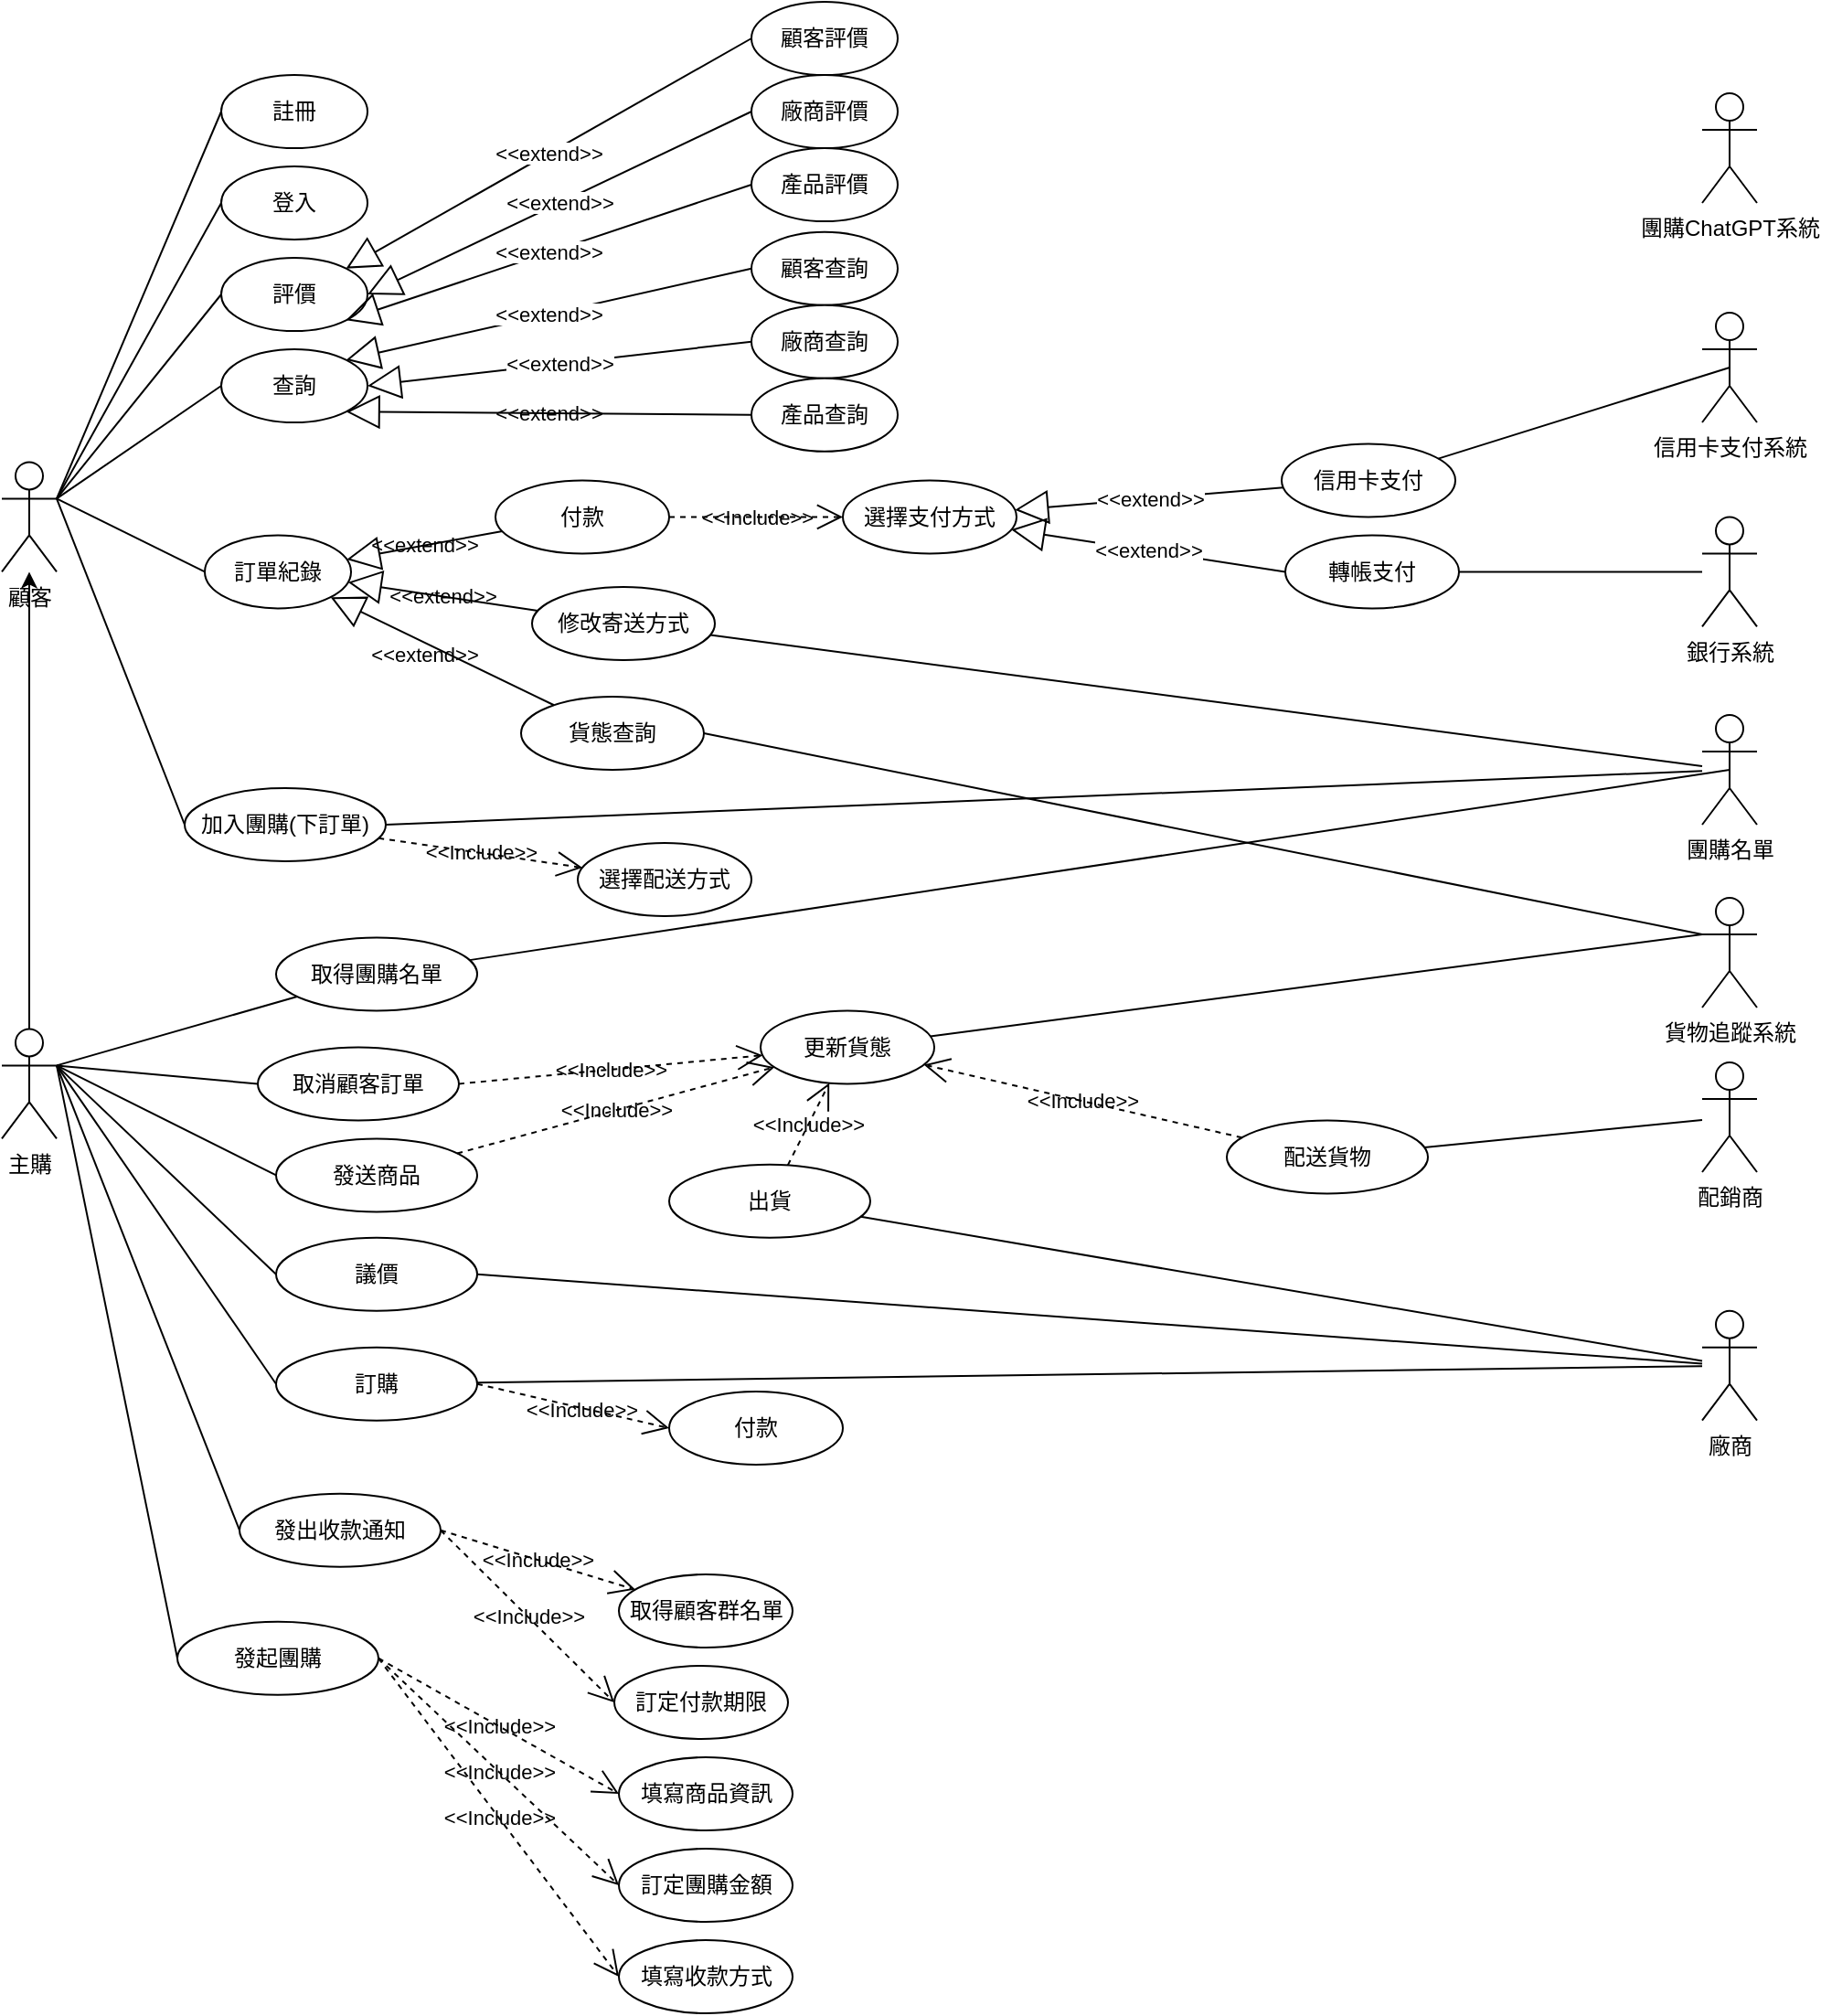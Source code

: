 <mxfile version="21.7.5" type="github">
  <diagram name="第 1 页" id="-ltAU7qZAbOefrUTDTnM">
    <mxGraphModel dx="1235" dy="628" grid="1" gridSize="10" guides="1" tooltips="1" connect="1" arrows="1" fold="1" page="1" pageScale="1" pageWidth="827" pageHeight="1169" background="none" math="0" shadow="0">
      <root>
        <mxCell id="0" />
        <mxCell id="1" parent="0" />
        <mxCell id="TU4aSk22JaYozT5Npltr-1" value="顧客" style="shape=umlActor;verticalLabelPosition=bottom;verticalAlign=top;html=1;outlineConnect=0;labelBackgroundColor=none;rounded=1;" vertex="1" parent="1">
          <mxGeometry x="30" y="291.72" width="30" height="60" as="geometry" />
        </mxCell>
        <mxCell id="TU4aSk22JaYozT5Npltr-35" style="edgeStyle=orthogonalEdgeStyle;rounded=1;orthogonalLoop=1;jettySize=auto;html=1;labelBackgroundColor=none;fontColor=default;" edge="1" parent="1" source="TU4aSk22JaYozT5Npltr-4" target="TU4aSk22JaYozT5Npltr-1">
          <mxGeometry relative="1" as="geometry" />
        </mxCell>
        <mxCell id="TU4aSk22JaYozT5Npltr-4" value="主購" style="shape=umlActor;verticalLabelPosition=bottom;verticalAlign=top;html=1;outlineConnect=0;labelBackgroundColor=none;rounded=1;" vertex="1" parent="1">
          <mxGeometry x="30" y="601.72" width="30" height="60" as="geometry" />
        </mxCell>
        <mxCell id="TU4aSk22JaYozT5Npltr-7" value="廠商" style="shape=umlActor;verticalLabelPosition=bottom;verticalAlign=top;html=1;outlineConnect=0;labelBackgroundColor=none;rounded=1;" vertex="1" parent="1">
          <mxGeometry x="960" y="755.86" width="30" height="60" as="geometry" />
        </mxCell>
        <mxCell id="TU4aSk22JaYozT5Npltr-9" value="配銷商" style="shape=umlActor;verticalLabelPosition=bottom;verticalAlign=top;html=1;outlineConnect=0;labelBackgroundColor=none;rounded=1;" vertex="1" parent="1">
          <mxGeometry x="960" y="620" width="30" height="60" as="geometry" />
        </mxCell>
        <mxCell id="TU4aSk22JaYozT5Npltr-10" value="團購ChatGPT系統" style="shape=umlActor;verticalLabelPosition=bottom;verticalAlign=top;html=1;outlineConnect=0;labelBackgroundColor=none;rounded=1;" vertex="1" parent="1">
          <mxGeometry x="960" y="90.0" width="30" height="60" as="geometry" />
        </mxCell>
        <mxCell id="TU4aSk22JaYozT5Npltr-18" value="評價" style="ellipse;whiteSpace=wrap;html=1;labelBackgroundColor=none;rounded=1;" vertex="1" parent="1">
          <mxGeometry x="150" y="180" width="80" height="40" as="geometry" />
        </mxCell>
        <mxCell id="TU4aSk22JaYozT5Npltr-19" value="顧客評價" style="ellipse;whiteSpace=wrap;html=1;labelBackgroundColor=none;rounded=1;" vertex="1" parent="1">
          <mxGeometry x="440" y="40" width="80" height="40" as="geometry" />
        </mxCell>
        <mxCell id="TU4aSk22JaYozT5Npltr-20" value="廠商評價" style="ellipse;whiteSpace=wrap;html=1;labelBackgroundColor=none;rounded=1;" vertex="1" parent="1">
          <mxGeometry x="440" y="80" width="80" height="40" as="geometry" />
        </mxCell>
        <mxCell id="TU4aSk22JaYozT5Npltr-21" value="產品評價" style="ellipse;whiteSpace=wrap;html=1;labelBackgroundColor=none;rounded=1;" vertex="1" parent="1">
          <mxGeometry x="440" y="120" width="80" height="40" as="geometry" />
        </mxCell>
        <mxCell id="TU4aSk22JaYozT5Npltr-28" value="&lt;span style=&quot;color: rgb(0, 0, 0); font-family: Helvetica; font-size: 11px; font-style: normal; font-variant-ligatures: normal; font-variant-caps: normal; font-weight: 400; letter-spacing: normal; orphans: 2; text-align: center; text-indent: 0px; text-transform: none; widows: 2; word-spacing: 0px; -webkit-text-stroke-width: 0px; background-color: rgb(255, 255, 255); text-decoration-thickness: initial; text-decoration-style: initial; text-decoration-color: initial; float: none; display: inline !important;&quot;&gt;&amp;lt;&amp;lt;extend&amp;gt;&amp;gt;&lt;/span&gt;" style="endArrow=block;endSize=16;endFill=0;html=1;rounded=1;exitX=0;exitY=0.5;exitDx=0;exitDy=0;entryX=1;entryY=0;entryDx=0;entryDy=0;labelBackgroundColor=none;fontColor=default;" edge="1" parent="1" source="TU4aSk22JaYozT5Npltr-19" target="TU4aSk22JaYozT5Npltr-18">
          <mxGeometry width="160" relative="1" as="geometry">
            <mxPoint x="380" y="405.86" as="sourcePoint" />
            <mxPoint x="540" y="405.86" as="targetPoint" />
          </mxGeometry>
        </mxCell>
        <mxCell id="TU4aSk22JaYozT5Npltr-29" value="&lt;span style=&quot;color: rgb(0, 0, 0); font-family: Helvetica; font-size: 11px; font-style: normal; font-variant-ligatures: normal; font-variant-caps: normal; font-weight: 400; letter-spacing: normal; orphans: 2; text-align: center; text-indent: 0px; text-transform: none; widows: 2; word-spacing: 0px; -webkit-text-stroke-width: 0px; background-color: rgb(255, 255, 255); text-decoration-thickness: initial; text-decoration-style: initial; text-decoration-color: initial; float: none; display: inline !important;&quot;&gt;&amp;lt;&amp;lt;extend&amp;gt;&amp;gt;&lt;/span&gt;" style="endArrow=block;endSize=16;endFill=0;html=1;rounded=1;exitX=0;exitY=0.5;exitDx=0;exitDy=0;entryX=1;entryY=0.5;entryDx=0;entryDy=0;labelBackgroundColor=none;fontColor=default;" edge="1" parent="1" source="TU4aSk22JaYozT5Npltr-20" target="TU4aSk22JaYozT5Npltr-18">
          <mxGeometry width="160" relative="1" as="geometry">
            <mxPoint x="380" y="405.86" as="sourcePoint" />
            <mxPoint x="540" y="405.86" as="targetPoint" />
          </mxGeometry>
        </mxCell>
        <mxCell id="TU4aSk22JaYozT5Npltr-30" value="&lt;span style=&quot;color: rgb(0, 0, 0); font-family: Helvetica; font-size: 11px; font-style: normal; font-variant-ligatures: normal; font-variant-caps: normal; font-weight: 400; letter-spacing: normal; orphans: 2; text-align: center; text-indent: 0px; text-transform: none; widows: 2; word-spacing: 0px; -webkit-text-stroke-width: 0px; background-color: rgb(255, 255, 255); text-decoration-thickness: initial; text-decoration-style: initial; text-decoration-color: initial; float: none; display: inline !important;&quot;&gt;&amp;lt;&amp;lt;extend&amp;gt;&amp;gt;&lt;/span&gt;" style="endArrow=block;endSize=16;endFill=0;html=1;rounded=1;exitX=0;exitY=0.5;exitDx=0;exitDy=0;entryX=1;entryY=1;entryDx=0;entryDy=0;labelBackgroundColor=none;fontColor=default;" edge="1" parent="1" source="TU4aSk22JaYozT5Npltr-21" target="TU4aSk22JaYozT5Npltr-18">
          <mxGeometry width="160" relative="1" as="geometry">
            <mxPoint x="380" y="405.86" as="sourcePoint" />
            <mxPoint x="540" y="405.86" as="targetPoint" />
          </mxGeometry>
        </mxCell>
        <mxCell id="TU4aSk22JaYozT5Npltr-36" value="" style="endArrow=none;html=1;rounded=1;entryX=0;entryY=0.5;entryDx=0;entryDy=0;exitX=1;exitY=0.333;exitDx=0;exitDy=0;exitPerimeter=0;labelBackgroundColor=none;fontColor=default;" edge="1" parent="1" source="TU4aSk22JaYozT5Npltr-1" target="TU4aSk22JaYozT5Npltr-18">
          <mxGeometry width="50" height="50" relative="1" as="geometry">
            <mxPoint x="140" y="315.86" as="sourcePoint" />
            <mxPoint x="470" y="295.86" as="targetPoint" />
          </mxGeometry>
        </mxCell>
        <mxCell id="TU4aSk22JaYozT5Npltr-38" value="註冊" style="ellipse;whiteSpace=wrap;html=1;labelBackgroundColor=none;rounded=1;" vertex="1" parent="1">
          <mxGeometry x="150" y="80.0" width="80" height="40" as="geometry" />
        </mxCell>
        <mxCell id="TU4aSk22JaYozT5Npltr-39" value="登入" style="ellipse;whiteSpace=wrap;html=1;labelBackgroundColor=none;rounded=1;" vertex="1" parent="1">
          <mxGeometry x="150" y="130" width="80" height="40" as="geometry" />
        </mxCell>
        <mxCell id="TU4aSk22JaYozT5Npltr-40" value="" style="endArrow=none;html=1;rounded=1;entryX=0;entryY=0.5;entryDx=0;entryDy=0;exitX=1;exitY=0.333;exitDx=0;exitDy=0;exitPerimeter=0;labelBackgroundColor=none;fontColor=default;" edge="1" parent="1" source="TU4aSk22JaYozT5Npltr-1" target="TU4aSk22JaYozT5Npltr-39">
          <mxGeometry width="50" height="50" relative="1" as="geometry">
            <mxPoint x="420" y="305.86" as="sourcePoint" />
            <mxPoint x="470" y="255.86" as="targetPoint" />
          </mxGeometry>
        </mxCell>
        <mxCell id="TU4aSk22JaYozT5Npltr-41" value="" style="endArrow=none;html=1;rounded=1;entryX=0;entryY=0.5;entryDx=0;entryDy=0;labelBackgroundColor=none;fontColor=default;" edge="1" parent="1" target="TU4aSk22JaYozT5Npltr-38">
          <mxGeometry width="50" height="50" relative="1" as="geometry">
            <mxPoint x="60" y="311.72" as="sourcePoint" />
            <mxPoint x="81.716" y="225.862" as="targetPoint" />
          </mxGeometry>
        </mxCell>
        <mxCell id="TU4aSk22JaYozT5Npltr-43" value="查詢" style="ellipse;whiteSpace=wrap;html=1;labelBackgroundColor=none;rounded=1;" vertex="1" parent="1">
          <mxGeometry x="150" y="230" width="80" height="40" as="geometry" />
        </mxCell>
        <mxCell id="TU4aSk22JaYozT5Npltr-44" value="顧客查詢" style="ellipse;whiteSpace=wrap;html=1;labelBackgroundColor=none;rounded=1;" vertex="1" parent="1">
          <mxGeometry x="440" y="165.86" width="80" height="40" as="geometry" />
        </mxCell>
        <mxCell id="TU4aSk22JaYozT5Npltr-45" value="廠商查詢" style="ellipse;whiteSpace=wrap;html=1;labelBackgroundColor=none;rounded=1;" vertex="1" parent="1">
          <mxGeometry x="440" y="205.86" width="80" height="40" as="geometry" />
        </mxCell>
        <mxCell id="TU4aSk22JaYozT5Npltr-46" value="產品查詢" style="ellipse;whiteSpace=wrap;html=1;labelBackgroundColor=none;rounded=1;" vertex="1" parent="1">
          <mxGeometry x="440" y="245.86" width="80" height="40" as="geometry" />
        </mxCell>
        <mxCell id="TU4aSk22JaYozT5Npltr-47" value="&lt;span style=&quot;color: rgb(0, 0, 0); font-family: Helvetica; font-size: 11px; font-style: normal; font-variant-ligatures: normal; font-variant-caps: normal; font-weight: 400; letter-spacing: normal; orphans: 2; text-align: center; text-indent: 0px; text-transform: none; widows: 2; word-spacing: 0px; -webkit-text-stroke-width: 0px; background-color: rgb(255, 255, 255); text-decoration-thickness: initial; text-decoration-style: initial; text-decoration-color: initial; float: none; display: inline !important;&quot;&gt;&amp;lt;&amp;lt;extend&amp;gt;&amp;gt;&lt;/span&gt;" style="endArrow=block;endSize=16;endFill=0;html=1;rounded=1;exitX=0;exitY=0.5;exitDx=0;exitDy=0;entryX=1;entryY=0;entryDx=0;entryDy=0;labelBackgroundColor=none;fontColor=default;" edge="1" parent="1" source="TU4aSk22JaYozT5Npltr-44" target="TU4aSk22JaYozT5Npltr-43">
          <mxGeometry width="160" relative="1" as="geometry">
            <mxPoint x="390" y="555.86" as="sourcePoint" />
            <mxPoint x="550" y="555.86" as="targetPoint" />
          </mxGeometry>
        </mxCell>
        <mxCell id="TU4aSk22JaYozT5Npltr-48" value="&lt;span style=&quot;color: rgb(0, 0, 0); font-family: Helvetica; font-size: 11px; font-style: normal; font-variant-ligatures: normal; font-variant-caps: normal; font-weight: 400; letter-spacing: normal; orphans: 2; text-align: center; text-indent: 0px; text-transform: none; widows: 2; word-spacing: 0px; -webkit-text-stroke-width: 0px; background-color: rgb(255, 255, 255); text-decoration-thickness: initial; text-decoration-style: initial; text-decoration-color: initial; float: none; display: inline !important;&quot;&gt;&amp;lt;&amp;lt;extend&amp;gt;&amp;gt;&lt;/span&gt;" style="endArrow=block;endSize=16;endFill=0;html=1;rounded=1;exitX=0;exitY=0.5;exitDx=0;exitDy=0;entryX=1;entryY=0.5;entryDx=0;entryDy=0;labelBackgroundColor=none;fontColor=default;" edge="1" parent="1" source="TU4aSk22JaYozT5Npltr-45" target="TU4aSk22JaYozT5Npltr-43">
          <mxGeometry width="160" relative="1" as="geometry">
            <mxPoint x="390" y="555.86" as="sourcePoint" />
            <mxPoint x="550" y="555.86" as="targetPoint" />
          </mxGeometry>
        </mxCell>
        <mxCell id="TU4aSk22JaYozT5Npltr-49" value="&amp;lt;&amp;lt;extend&amp;gt;&amp;gt;" style="endArrow=block;endSize=16;endFill=0;html=1;rounded=1;exitX=0;exitY=0.5;exitDx=0;exitDy=0;entryX=1;entryY=1;entryDx=0;entryDy=0;labelBackgroundColor=none;fontColor=default;" edge="1" parent="1" source="TU4aSk22JaYozT5Npltr-46" target="TU4aSk22JaYozT5Npltr-43">
          <mxGeometry width="160" relative="1" as="geometry">
            <mxPoint x="390" y="555.86" as="sourcePoint" />
            <mxPoint x="550" y="555.86" as="targetPoint" />
          </mxGeometry>
        </mxCell>
        <mxCell id="TU4aSk22JaYozT5Npltr-51" value="" style="endArrow=none;html=1;rounded=1;entryX=1;entryY=0.333;entryDx=0;entryDy=0;entryPerimeter=0;exitX=0;exitY=0.5;exitDx=0;exitDy=0;labelBackgroundColor=none;fontColor=default;" edge="1" parent="1" source="TU4aSk22JaYozT5Npltr-43" target="TU4aSk22JaYozT5Npltr-1">
          <mxGeometry width="50" height="50" relative="1" as="geometry">
            <mxPoint x="420" y="405.86" as="sourcePoint" />
            <mxPoint x="470" y="355.86" as="targetPoint" />
          </mxGeometry>
        </mxCell>
        <mxCell id="TU4aSk22JaYozT5Npltr-55" value="加入團購(下訂單)" style="ellipse;whiteSpace=wrap;html=1;labelBackgroundColor=none;rounded=1;" vertex="1" parent="1">
          <mxGeometry x="130" y="470" width="110" height="40" as="geometry" />
        </mxCell>
        <mxCell id="TU4aSk22JaYozT5Npltr-63" value="" style="endArrow=none;html=1;rounded=1;entryX=1;entryY=0.333;entryDx=0;entryDy=0;entryPerimeter=0;exitX=0;exitY=0.5;exitDx=0;exitDy=0;labelBackgroundColor=none;fontColor=default;" edge="1" parent="1" source="TU4aSk22JaYozT5Npltr-55" target="TU4aSk22JaYozT5Npltr-1">
          <mxGeometry width="50" height="50" relative="1" as="geometry">
            <mxPoint x="430" y="535.86" as="sourcePoint" />
            <mxPoint x="480" y="485.86" as="targetPoint" />
          </mxGeometry>
        </mxCell>
        <mxCell id="TU4aSk22JaYozT5Npltr-65" value="發出收款通知" style="ellipse;whiteSpace=wrap;html=1;labelBackgroundColor=none;rounded=1;" vertex="1" parent="1">
          <mxGeometry x="160" y="855.86" width="110" height="40" as="geometry" />
        </mxCell>
        <mxCell id="TU4aSk22JaYozT5Npltr-67" value="" style="endArrow=none;html=1;rounded=1;entryX=0;entryY=0.5;entryDx=0;entryDy=0;exitX=1;exitY=0.333;exitDx=0;exitDy=0;exitPerimeter=0;labelBackgroundColor=none;fontColor=default;" edge="1" parent="1" source="TU4aSk22JaYozT5Npltr-4" target="TU4aSk22JaYozT5Npltr-65">
          <mxGeometry width="50" height="50" relative="1" as="geometry">
            <mxPoint x="430" y="565.86" as="sourcePoint" />
            <mxPoint x="480" y="515.86" as="targetPoint" />
          </mxGeometry>
        </mxCell>
        <mxCell id="TU4aSk22JaYozT5Npltr-68" value="取得顧客群名單" style="ellipse;whiteSpace=wrap;html=1;labelBackgroundColor=none;rounded=1;" vertex="1" parent="1">
          <mxGeometry x="367.5" y="900" width="95" height="40" as="geometry" />
        </mxCell>
        <mxCell id="TU4aSk22JaYozT5Npltr-69" value="&amp;lt;&amp;lt;Include&amp;gt;&amp;gt;" style="endArrow=open;endSize=12;dashed=1;html=1;rounded=1;exitX=1;exitY=0.5;exitDx=0;exitDy=0;labelBackgroundColor=none;fontColor=default;" edge="1" parent="1" target="TU4aSk22JaYozT5Npltr-68" source="TU4aSk22JaYozT5Npltr-65">
          <mxGeometry width="160" relative="1" as="geometry">
            <mxPoint x="241" y="660.86" as="sourcePoint" />
            <mxPoint x="461" y="660.5" as="targetPoint" />
          </mxGeometry>
        </mxCell>
        <mxCell id="TU4aSk22JaYozT5Npltr-70" value="發起團購" style="ellipse;whiteSpace=wrap;html=1;labelBackgroundColor=none;rounded=1;" vertex="1" parent="1">
          <mxGeometry x="126" y="925.86" width="110" height="40" as="geometry" />
        </mxCell>
        <mxCell id="TU4aSk22JaYozT5Npltr-71" value="" style="endArrow=none;html=1;rounded=1;entryX=0;entryY=0.5;entryDx=0;entryDy=0;exitX=1;exitY=0.333;exitDx=0;exitDy=0;exitPerimeter=0;labelBackgroundColor=none;fontColor=default;" edge="1" parent="1" source="TU4aSk22JaYozT5Npltr-4" target="TU4aSk22JaYozT5Npltr-70">
          <mxGeometry width="50" height="50" relative="1" as="geometry">
            <mxPoint x="410" y="585.86" as="sourcePoint" />
            <mxPoint x="460" y="535.86" as="targetPoint" />
          </mxGeometry>
        </mxCell>
        <mxCell id="TU4aSk22JaYozT5Npltr-72" value="議價" style="ellipse;whiteSpace=wrap;html=1;labelBackgroundColor=none;rounded=1;" vertex="1" parent="1">
          <mxGeometry x="180" y="715.86" width="110" height="40" as="geometry" />
        </mxCell>
        <mxCell id="TU4aSk22JaYozT5Npltr-73" value="" style="endArrow=none;html=1;rounded=1;entryX=1;entryY=0.333;entryDx=0;entryDy=0;entryPerimeter=0;exitX=0;exitY=0.5;exitDx=0;exitDy=0;labelBackgroundColor=none;fontColor=default;" edge="1" parent="1" source="TU4aSk22JaYozT5Npltr-72" target="TU4aSk22JaYozT5Npltr-4">
          <mxGeometry width="50" height="50" relative="1" as="geometry">
            <mxPoint x="410" y="735.86" as="sourcePoint" />
            <mxPoint x="460" y="685.86" as="targetPoint" />
          </mxGeometry>
        </mxCell>
        <mxCell id="TU4aSk22JaYozT5Npltr-75" value="訂購" style="ellipse;whiteSpace=wrap;html=1;labelBackgroundColor=none;rounded=1;" vertex="1" parent="1">
          <mxGeometry x="180" y="775.86" width="110" height="40" as="geometry" />
        </mxCell>
        <mxCell id="TU4aSk22JaYozT5Npltr-76" value="" style="endArrow=none;html=1;rounded=1;exitX=0;exitY=0.5;exitDx=0;exitDy=0;entryX=1;entryY=0.333;entryDx=0;entryDy=0;entryPerimeter=0;labelBackgroundColor=none;fontColor=default;" edge="1" parent="1" source="TU4aSk22JaYozT5Npltr-75" target="TU4aSk22JaYozT5Npltr-4">
          <mxGeometry width="50" height="50" relative="1" as="geometry">
            <mxPoint x="410" y="725.86" as="sourcePoint" />
            <mxPoint x="60" y="625.86" as="targetPoint" />
          </mxGeometry>
        </mxCell>
        <mxCell id="TU4aSk22JaYozT5Npltr-77" value="付款" style="ellipse;whiteSpace=wrap;html=1;labelBackgroundColor=none;rounded=1;" vertex="1" parent="1">
          <mxGeometry x="395" y="800" width="95" height="40" as="geometry" />
        </mxCell>
        <mxCell id="TU4aSk22JaYozT5Npltr-78" value="&amp;lt;&amp;lt;Include&amp;gt;&amp;gt;" style="endArrow=open;endSize=12;dashed=1;html=1;rounded=1;entryX=0;entryY=0.5;entryDx=0;entryDy=0;exitX=1;exitY=0.5;exitDx=0;exitDy=0;labelBackgroundColor=none;fontColor=default;" edge="1" parent="1" target="TU4aSk22JaYozT5Npltr-77" source="TU4aSk22JaYozT5Npltr-75">
          <mxGeometry x="0.088" y="-1" width="160" relative="1" as="geometry">
            <mxPoint x="240" y="795.86" as="sourcePoint" />
            <mxPoint x="455" y="784.5" as="targetPoint" />
            <mxPoint as="offset" />
          </mxGeometry>
        </mxCell>
        <mxCell id="TU4aSk22JaYozT5Npltr-79" value="填寫商品資訊" style="ellipse;whiteSpace=wrap;html=1;labelBackgroundColor=none;rounded=1;" vertex="1" parent="1">
          <mxGeometry x="367.5" y="1000" width="95" height="40" as="geometry" />
        </mxCell>
        <mxCell id="TU4aSk22JaYozT5Npltr-80" value="&amp;lt;&amp;lt;Include&amp;gt;&amp;gt;" style="endArrow=open;endSize=12;dashed=1;html=1;rounded=1;exitX=1;exitY=0.5;exitDx=0;exitDy=0;entryX=0;entryY=0.5;entryDx=0;entryDy=0;labelBackgroundColor=none;fontColor=default;" edge="1" parent="1" target="TU4aSk22JaYozT5Npltr-79" source="TU4aSk22JaYozT5Npltr-70">
          <mxGeometry width="160" relative="1" as="geometry">
            <mxPoint x="250" y="945.86" as="sourcePoint" />
            <mxPoint x="475" y="974.5" as="targetPoint" />
          </mxGeometry>
        </mxCell>
        <mxCell id="TU4aSk22JaYozT5Npltr-82" value="訂定團購金額" style="ellipse;whiteSpace=wrap;html=1;labelBackgroundColor=none;rounded=1;" vertex="1" parent="1">
          <mxGeometry x="367.5" y="1050" width="95" height="40" as="geometry" />
        </mxCell>
        <mxCell id="TU4aSk22JaYozT5Npltr-83" value="&amp;lt;&amp;lt;Include&amp;gt;&amp;gt;" style="endArrow=open;endSize=12;dashed=1;html=1;rounded=1;exitX=1;exitY=0.5;exitDx=0;exitDy=0;entryX=0;entryY=0.5;entryDx=0;entryDy=0;labelBackgroundColor=none;fontColor=default;" edge="1" parent="1" target="TU4aSk22JaYozT5Npltr-82" source="TU4aSk22JaYozT5Npltr-70">
          <mxGeometry width="160" relative="1" as="geometry">
            <mxPoint x="236" y="995.86" as="sourcePoint" />
            <mxPoint x="475" y="1024.5" as="targetPoint" />
          </mxGeometry>
        </mxCell>
        <mxCell id="TU4aSk22JaYozT5Npltr-84" value="填寫收款方式" style="ellipse;whiteSpace=wrap;html=1;labelBackgroundColor=none;rounded=1;" vertex="1" parent="1">
          <mxGeometry x="367.5" y="1100" width="95" height="40" as="geometry" />
        </mxCell>
        <mxCell id="TU4aSk22JaYozT5Npltr-85" value="&amp;lt;&amp;lt;Include&amp;gt;&amp;gt;" style="endArrow=open;endSize=12;dashed=1;html=1;rounded=1;exitX=1;exitY=0.5;exitDx=0;exitDy=0;entryX=0;entryY=0.5;entryDx=0;entryDy=0;labelBackgroundColor=none;fontColor=default;" edge="1" parent="1" target="TU4aSk22JaYozT5Npltr-84" source="TU4aSk22JaYozT5Npltr-70">
          <mxGeometry width="160" relative="1" as="geometry">
            <mxPoint x="236" y="1045.86" as="sourcePoint" />
            <mxPoint x="475" y="1074.5" as="targetPoint" />
          </mxGeometry>
        </mxCell>
        <mxCell id="TU4aSk22JaYozT5Npltr-86" value="選擇支付方式" style="ellipse;whiteSpace=wrap;html=1;labelBackgroundColor=none;rounded=1;" vertex="1" parent="1">
          <mxGeometry x="490" y="301.72" width="95" height="40" as="geometry" />
        </mxCell>
        <mxCell id="TU4aSk22JaYozT5Npltr-87" value="&amp;lt;&amp;lt;Include&amp;gt;&amp;gt;" style="endArrow=open;endSize=12;dashed=1;html=1;rounded=1;labelBackgroundColor=none;fontColor=default;" edge="1" parent="1" target="TU4aSk22JaYozT5Npltr-86" source="TU4aSk22JaYozT5Npltr-97">
          <mxGeometry width="160" relative="1" as="geometry">
            <mxPoint x="260" y="655.86" as="sourcePoint" />
            <mxPoint x="489" y="690.36" as="targetPoint" />
          </mxGeometry>
        </mxCell>
        <mxCell id="TU4aSk22JaYozT5Npltr-88" value="信用卡支付" style="ellipse;whiteSpace=wrap;html=1;labelBackgroundColor=none;rounded=1;" vertex="1" parent="1">
          <mxGeometry x="730" y="281.72" width="95" height="40" as="geometry" />
        </mxCell>
        <mxCell id="TU4aSk22JaYozT5Npltr-91" value="&lt;span style=&quot;color: rgb(0, 0, 0); font-family: Helvetica; font-size: 11px; font-style: normal; font-variant-ligatures: normal; font-variant-caps: normal; font-weight: 400; letter-spacing: normal; orphans: 2; text-align: center; text-indent: 0px; text-transform: none; widows: 2; word-spacing: 0px; -webkit-text-stroke-width: 0px; background-color: rgb(255, 255, 255); text-decoration-thickness: initial; text-decoration-style: initial; text-decoration-color: initial; float: none; display: inline !important;&quot;&gt;&amp;lt;&amp;lt;extend&amp;gt;&amp;gt;&lt;/span&gt;" style="endArrow=block;endSize=16;endFill=0;html=1;rounded=1;labelBackgroundColor=none;fontColor=default;" edge="1" parent="1" source="TU4aSk22JaYozT5Npltr-88" target="TU4aSk22JaYozT5Npltr-86">
          <mxGeometry x="0.001" width="160" relative="1" as="geometry">
            <mxPoint x="622" y="429.86" as="sourcePoint" />
            <mxPoint x="480" y="525.86" as="targetPoint" />
            <mxPoint as="offset" />
          </mxGeometry>
        </mxCell>
        <mxCell id="TU4aSk22JaYozT5Npltr-92" value="轉帳支付" style="ellipse;whiteSpace=wrap;html=1;labelBackgroundColor=none;rounded=1;" vertex="1" parent="1">
          <mxGeometry x="732" y="331.72" width="95" height="40" as="geometry" />
        </mxCell>
        <mxCell id="TU4aSk22JaYozT5Npltr-93" value="&lt;span style=&quot;color: rgb(0, 0, 0); font-family: Helvetica; font-size: 11px; font-style: normal; font-variant-ligatures: normal; font-variant-caps: normal; font-weight: 400; letter-spacing: normal; orphans: 2; text-align: center; text-indent: 0px; text-transform: none; widows: 2; word-spacing: 0px; -webkit-text-stroke-width: 0px; background-color: rgb(255, 255, 255); text-decoration-thickness: initial; text-decoration-style: initial; text-decoration-color: initial; float: none; display: inline !important;&quot;&gt;&amp;lt;&amp;lt;extend&amp;gt;&amp;gt;&lt;br&gt;&lt;/span&gt;" style="endArrow=block;endSize=16;endFill=0;html=1;rounded=1;exitX=0;exitY=0.5;exitDx=0;exitDy=0;labelBackgroundColor=none;fontColor=default;" edge="1" parent="1" source="TU4aSk22JaYozT5Npltr-92" target="TU4aSk22JaYozT5Npltr-86">
          <mxGeometry x="-0.001" width="160" relative="1" as="geometry">
            <mxPoint x="629" y="489.86" as="sourcePoint" />
            <mxPoint x="460" y="715.86" as="targetPoint" />
            <mxPoint as="offset" />
          </mxGeometry>
        </mxCell>
        <mxCell id="TU4aSk22JaYozT5Npltr-95" value="訂定付款期限" style="ellipse;whiteSpace=wrap;html=1;labelBackgroundColor=none;rounded=1;" vertex="1" parent="1">
          <mxGeometry x="365" y="950" width="95" height="40" as="geometry" />
        </mxCell>
        <mxCell id="TU4aSk22JaYozT5Npltr-96" value="&amp;lt;&amp;lt;Include&amp;gt;&amp;gt;" style="endArrow=open;endSize=12;dashed=1;html=1;rounded=1;exitX=1;exitY=0.5;exitDx=0;exitDy=0;entryX=0;entryY=0.5;entryDx=0;entryDy=0;labelBackgroundColor=none;fontColor=default;" edge="1" parent="1" target="TU4aSk22JaYozT5Npltr-95" source="TU4aSk22JaYozT5Npltr-65">
          <mxGeometry width="160" relative="1" as="geometry">
            <mxPoint x="270" y="905.86" as="sourcePoint" />
            <mxPoint x="471" y="690.5" as="targetPoint" />
          </mxGeometry>
        </mxCell>
        <mxCell id="TU4aSk22JaYozT5Npltr-97" value="付款" style="ellipse;whiteSpace=wrap;html=1;labelBackgroundColor=none;rounded=1;" vertex="1" parent="1">
          <mxGeometry x="300" y="301.72" width="95" height="40" as="geometry" />
        </mxCell>
        <mxCell id="TU4aSk22JaYozT5Npltr-100" value="" style="endArrow=none;html=1;rounded=1;labelBackgroundColor=none;fontColor=default;" edge="1" parent="1" source="TU4aSk22JaYozT5Npltr-75" target="TU4aSk22JaYozT5Npltr-7">
          <mxGeometry width="50" height="50" relative="1" as="geometry">
            <mxPoint x="300" y="745.86" as="sourcePoint" />
            <mxPoint x="670" y="735.86" as="targetPoint" />
          </mxGeometry>
        </mxCell>
        <mxCell id="TU4aSk22JaYozT5Npltr-102" value="出貨" style="ellipse;whiteSpace=wrap;html=1;labelBackgroundColor=none;rounded=1;" vertex="1" parent="1">
          <mxGeometry x="395" y="675.86" width="110" height="40" as="geometry" />
        </mxCell>
        <mxCell id="TU4aSk22JaYozT5Npltr-103" value="" style="endArrow=none;html=1;rounded=1;exitX=1;exitY=0.5;exitDx=0;exitDy=0;labelBackgroundColor=none;fontColor=default;" edge="1" parent="1" target="TU4aSk22JaYozT5Npltr-7">
          <mxGeometry width="50" height="50" relative="1" as="geometry">
            <mxPoint x="290" y="735.86" as="sourcePoint" />
            <mxPoint x="670" y="705.86" as="targetPoint" />
          </mxGeometry>
        </mxCell>
        <mxCell id="TU4aSk22JaYozT5Npltr-104" value="" style="endArrow=none;html=1;rounded=1;labelBackgroundColor=none;fontColor=default;" edge="1" parent="1" source="TU4aSk22JaYozT5Npltr-102" target="TU4aSk22JaYozT5Npltr-7">
          <mxGeometry width="50" height="50" relative="1" as="geometry">
            <mxPoint x="300" y="745.86" as="sourcePoint" />
            <mxPoint x="680" y="715.86" as="targetPoint" />
          </mxGeometry>
        </mxCell>
        <mxCell id="TU4aSk22JaYozT5Npltr-105" value="配送貨物" style="ellipse;whiteSpace=wrap;html=1;labelBackgroundColor=none;rounded=1;" vertex="1" parent="1">
          <mxGeometry x="700" y="651.72" width="110" height="40" as="geometry" />
        </mxCell>
        <mxCell id="TU4aSk22JaYozT5Npltr-106" value="" style="endArrow=none;html=1;rounded=1;labelBackgroundColor=none;fontColor=default;" edge="1" parent="1" source="TU4aSk22JaYozT5Npltr-105" target="TU4aSk22JaYozT5Npltr-9">
          <mxGeometry width="50" height="50" relative="1" as="geometry">
            <mxPoint x="400" y="960" as="sourcePoint" />
            <mxPoint x="770" y="920" as="targetPoint" />
          </mxGeometry>
        </mxCell>
        <mxCell id="TU4aSk22JaYozT5Npltr-108" value="發送商品" style="ellipse;whiteSpace=wrap;html=1;labelBackgroundColor=none;rounded=1;" vertex="1" parent="1">
          <mxGeometry x="180" y="661.72" width="110" height="40" as="geometry" />
        </mxCell>
        <mxCell id="TU4aSk22JaYozT5Npltr-109" value="" style="endArrow=none;html=1;rounded=1;entryX=1;entryY=0.333;entryDx=0;entryDy=0;entryPerimeter=0;exitX=0;exitY=0.5;exitDx=0;exitDy=0;labelBackgroundColor=none;fontColor=default;" edge="1" parent="1" source="TU4aSk22JaYozT5Npltr-108" target="TU4aSk22JaYozT5Npltr-4">
          <mxGeometry width="50" height="50" relative="1" as="geometry">
            <mxPoint x="140" y="555.86" as="sourcePoint" />
            <mxPoint x="70" y="631.86" as="targetPoint" />
          </mxGeometry>
        </mxCell>
        <mxCell id="TU4aSk22JaYozT5Npltr-110" value="選擇配送方式" style="ellipse;whiteSpace=wrap;html=1;labelBackgroundColor=none;rounded=1;" vertex="1" parent="1">
          <mxGeometry x="345" y="500" width="95" height="40" as="geometry" />
        </mxCell>
        <mxCell id="TU4aSk22JaYozT5Npltr-112" value="&amp;lt;&amp;lt;Include&amp;gt;&amp;gt;" style="endArrow=open;endSize=12;dashed=1;html=1;rounded=1;labelBackgroundColor=none;fontColor=default;" edge="1" parent="1" source="TU4aSk22JaYozT5Npltr-55" target="TU4aSk22JaYozT5Npltr-110">
          <mxGeometry width="160" relative="1" as="geometry">
            <mxPoint x="250" y="555.86" as="sourcePoint" />
            <mxPoint x="355" y="591.86" as="targetPoint" />
          </mxGeometry>
        </mxCell>
        <mxCell id="TU4aSk22JaYozT5Npltr-113" value="取消顧客訂單" style="ellipse;whiteSpace=wrap;html=1;labelBackgroundColor=none;rounded=1;" vertex="1" parent="1">
          <mxGeometry x="170" y="611.72" width="110" height="40" as="geometry" />
        </mxCell>
        <mxCell id="TU4aSk22JaYozT5Npltr-114" value="" style="endArrow=none;html=1;rounded=1;entryX=1;entryY=0.333;entryDx=0;entryDy=0;entryPerimeter=0;exitX=0;exitY=0.5;exitDx=0;exitDy=0;labelBackgroundColor=none;fontColor=default;" edge="1" parent="1" source="TU4aSk22JaYozT5Npltr-113" target="TU4aSk22JaYozT5Npltr-4">
          <mxGeometry width="50" height="50" relative="1" as="geometry">
            <mxPoint x="190" y="691.86" as="sourcePoint" />
            <mxPoint x="70" y="631.86" as="targetPoint" />
          </mxGeometry>
        </mxCell>
        <mxCell id="TU4aSk22JaYozT5Npltr-115" value="訂單紀錄" style="ellipse;whiteSpace=wrap;html=1;labelBackgroundColor=none;rounded=1;" vertex="1" parent="1">
          <mxGeometry x="141" y="331.72" width="80" height="40" as="geometry" />
        </mxCell>
        <mxCell id="TU4aSk22JaYozT5Npltr-117" value="" style="endArrow=none;html=1;rounded=1;exitX=0;exitY=0.5;exitDx=0;exitDy=0;entryX=1;entryY=0.333;entryDx=0;entryDy=0;entryPerimeter=0;labelBackgroundColor=none;fontColor=default;" edge="1" parent="1" source="TU4aSk22JaYozT5Npltr-115" target="TU4aSk22JaYozT5Npltr-1">
          <mxGeometry width="50" height="50" relative="1" as="geometry">
            <mxPoint x="160" y="355.86" as="sourcePoint" />
            <mxPoint x="60" y="315.86" as="targetPoint" />
          </mxGeometry>
        </mxCell>
        <mxCell id="TU4aSk22JaYozT5Npltr-118" value="貨態查詢" style="ellipse;whiteSpace=wrap;html=1;labelBackgroundColor=none;rounded=1;" vertex="1" parent="1">
          <mxGeometry x="314" y="420" width="100" height="40" as="geometry" />
        </mxCell>
        <mxCell id="TU4aSk22JaYozT5Npltr-119" value="&amp;lt;&amp;lt;extend&amp;gt;&amp;gt;" style="endArrow=block;endSize=16;endFill=0;html=1;rounded=1;labelBackgroundColor=none;fontColor=default;" edge="1" parent="1" source="TU4aSk22JaYozT5Npltr-118" target="TU4aSk22JaYozT5Npltr-115">
          <mxGeometry x="0.129" y="6" width="160" relative="1" as="geometry">
            <mxPoint x="480" y="395.86" as="sourcePoint" />
            <mxPoint x="228" y="369.86" as="targetPoint" />
            <mxPoint as="offset" />
          </mxGeometry>
        </mxCell>
        <mxCell id="TU4aSk22JaYozT5Npltr-123" value="貨物追蹤系統" style="shape=umlActor;verticalLabelPosition=bottom;verticalAlign=top;html=1;outlineConnect=0;labelBackgroundColor=none;rounded=1;" vertex="1" parent="1">
          <mxGeometry x="960" y="530" width="30" height="60" as="geometry" />
        </mxCell>
        <mxCell id="TU4aSk22JaYozT5Npltr-124" value="" style="endArrow=none;html=1;rounded=1;exitX=0;exitY=0.333;exitDx=0;exitDy=0;entryX=1;entryY=0.5;entryDx=0;entryDy=0;exitPerimeter=0;labelBackgroundColor=none;fontColor=default;" edge="1" parent="1" source="TU4aSk22JaYozT5Npltr-123" target="TU4aSk22JaYozT5Npltr-118">
          <mxGeometry width="50" height="50" relative="1" as="geometry">
            <mxPoint x="643" y="330.86" as="sourcePoint" />
            <mxPoint x="550" y="320.86" as="targetPoint" />
          </mxGeometry>
        </mxCell>
        <mxCell id="TU4aSk22JaYozT5Npltr-125" value="更新貨態" style="ellipse;whiteSpace=wrap;html=1;labelBackgroundColor=none;rounded=1;" vertex="1" parent="1">
          <mxGeometry x="445" y="591.72" width="95" height="40" as="geometry" />
        </mxCell>
        <mxCell id="TU4aSk22JaYozT5Npltr-126" value="&amp;lt;&amp;lt;Include&amp;gt;&amp;gt;" style="endArrow=open;endSize=12;dashed=1;html=1;rounded=1;labelBackgroundColor=none;fontColor=default;" edge="1" parent="1" target="TU4aSk22JaYozT5Npltr-125" source="TU4aSk22JaYozT5Npltr-102">
          <mxGeometry width="160" relative="1" as="geometry">
            <mxPoint x="475" y="641.86" as="sourcePoint" />
            <mxPoint x="724" y="836.22" as="targetPoint" />
          </mxGeometry>
        </mxCell>
        <mxCell id="TU4aSk22JaYozT5Npltr-128" value="&amp;lt;&amp;lt;Include&amp;gt;&amp;gt;" style="endArrow=open;endSize=12;dashed=1;html=1;rounded=1;exitX=1;exitY=0.5;exitDx=0;exitDy=0;labelBackgroundColor=none;fontColor=default;" edge="1" parent="1" source="TU4aSk22JaYozT5Npltr-113" target="TU4aSk22JaYozT5Npltr-125">
          <mxGeometry width="160" relative="1" as="geometry">
            <mxPoint x="469" y="678" as="sourcePoint" />
            <mxPoint x="520" y="610" as="targetPoint" />
          </mxGeometry>
        </mxCell>
        <mxCell id="TU4aSk22JaYozT5Npltr-130" value="&amp;lt;&amp;lt;Include&amp;gt;&amp;gt;" style="endArrow=open;endSize=12;dashed=1;html=1;rounded=1;labelBackgroundColor=none;fontColor=default;" edge="1" parent="1" source="TU4aSk22JaYozT5Npltr-108" target="TU4aSk22JaYozT5Npltr-125">
          <mxGeometry width="160" relative="1" as="geometry">
            <mxPoint x="290" y="642" as="sourcePoint" />
            <mxPoint x="550" y="642" as="targetPoint" />
          </mxGeometry>
        </mxCell>
        <mxCell id="TU4aSk22JaYozT5Npltr-136" value="&amp;lt;&amp;lt;Include&amp;gt;&amp;gt;" style="endArrow=open;endSize=12;dashed=1;html=1;rounded=1;labelBackgroundColor=none;fontColor=default;" edge="1" parent="1" source="TU4aSk22JaYozT5Npltr-105" target="TU4aSk22JaYozT5Npltr-125">
          <mxGeometry width="160" relative="1" as="geometry">
            <mxPoint x="477" y="681" as="sourcePoint" />
            <mxPoint x="516" y="639" as="targetPoint" />
          </mxGeometry>
        </mxCell>
        <mxCell id="TU4aSk22JaYozT5Npltr-137" value="修改寄送方式" style="ellipse;whiteSpace=wrap;html=1;labelBackgroundColor=none;rounded=1;" vertex="1" parent="1">
          <mxGeometry x="320" y="360" width="100" height="40" as="geometry" />
        </mxCell>
        <mxCell id="TU4aSk22JaYozT5Npltr-138" value="&amp;lt;&amp;lt;extend&amp;gt;&amp;gt;" style="endArrow=block;endSize=16;endFill=0;html=1;rounded=1;labelBackgroundColor=none;fontColor=default;" edge="1" parent="1" source="TU4aSk22JaYozT5Npltr-137" target="TU4aSk22JaYozT5Npltr-115">
          <mxGeometry width="160" relative="1" as="geometry">
            <mxPoint x="355" y="360" as="sourcePoint" />
            <mxPoint x="243" y="332" as="targetPoint" />
          </mxGeometry>
        </mxCell>
        <mxCell id="TU4aSk22JaYozT5Npltr-140" value="" style="endArrow=none;html=1;rounded=1;entryX=0;entryY=0.333;entryDx=0;entryDy=0;entryPerimeter=0;labelBackgroundColor=none;fontColor=default;" edge="1" parent="1" source="TU4aSk22JaYozT5Npltr-125" target="TU4aSk22JaYozT5Npltr-123">
          <mxGeometry width="50" height="50" relative="1" as="geometry">
            <mxPoint x="140" y="556" as="sourcePoint" />
            <mxPoint x="70" y="632" as="targetPoint" />
          </mxGeometry>
        </mxCell>
        <mxCell id="TU4aSk22JaYozT5Npltr-149" value="&amp;lt;&amp;lt;extend&amp;gt;&amp;gt;" style="endArrow=block;endSize=16;endFill=0;html=1;rounded=1;labelBackgroundColor=none;fontColor=default;" edge="1" parent="1" source="TU4aSk22JaYozT5Npltr-97" target="TU4aSk22JaYozT5Npltr-115">
          <mxGeometry width="160" relative="1" as="geometry">
            <mxPoint x="359" y="414" as="sourcePoint" />
            <mxPoint x="248" y="433" as="targetPoint" />
          </mxGeometry>
        </mxCell>
        <mxCell id="TU4aSk22JaYozT5Npltr-150" value="信用卡支付系統" style="shape=umlActor;verticalLabelPosition=bottom;verticalAlign=top;html=1;outlineConnect=0;labelBackgroundColor=none;rounded=1;" vertex="1" parent="1">
          <mxGeometry x="960" y="210" width="30" height="60" as="geometry" />
        </mxCell>
        <mxCell id="TU4aSk22JaYozT5Npltr-151" value="銀行系統" style="shape=umlActor;verticalLabelPosition=bottom;verticalAlign=top;html=1;outlineConnect=0;labelBackgroundColor=none;rounded=1;" vertex="1" parent="1">
          <mxGeometry x="960" y="321.72" width="30" height="60" as="geometry" />
        </mxCell>
        <mxCell id="TU4aSk22JaYozT5Npltr-152" value="" style="endArrow=none;html=1;rounded=1;labelBackgroundColor=none;fontColor=default;" edge="1" parent="1" source="TU4aSk22JaYozT5Npltr-151" target="TU4aSk22JaYozT5Npltr-92">
          <mxGeometry width="50" height="50" relative="1" as="geometry">
            <mxPoint x="970" y="510" as="sourcePoint" />
            <mxPoint x="424" y="450" as="targetPoint" />
          </mxGeometry>
        </mxCell>
        <mxCell id="TU4aSk22JaYozT5Npltr-153" value="" style="endArrow=none;html=1;rounded=1;exitX=0.5;exitY=0.5;exitDx=0;exitDy=0;exitPerimeter=0;labelBackgroundColor=none;fontColor=default;" edge="1" parent="1" source="TU4aSk22JaYozT5Npltr-150" target="TU4aSk22JaYozT5Npltr-88">
          <mxGeometry width="50" height="50" relative="1" as="geometry">
            <mxPoint x="970" y="358" as="sourcePoint" />
            <mxPoint x="750" y="309" as="targetPoint" />
          </mxGeometry>
        </mxCell>
        <mxCell id="TU4aSk22JaYozT5Npltr-154" value="團購名單" style="shape=umlActor;verticalLabelPosition=bottom;verticalAlign=top;html=1;outlineConnect=0;labelBackgroundColor=none;rounded=1;" vertex="1" parent="1">
          <mxGeometry x="960" y="430" width="30" height="60" as="geometry" />
        </mxCell>
        <mxCell id="TU4aSk22JaYozT5Npltr-155" value="" style="endArrow=none;html=1;rounded=1;entryX=1;entryY=0.5;entryDx=0;entryDy=0;labelBackgroundColor=none;fontColor=default;" edge="1" parent="1" source="TU4aSk22JaYozT5Npltr-154" target="TU4aSk22JaYozT5Npltr-55">
          <mxGeometry width="50" height="50" relative="1" as="geometry">
            <mxPoint x="970" y="560" as="sourcePoint" />
            <mxPoint x="424" y="450" as="targetPoint" />
          </mxGeometry>
        </mxCell>
        <mxCell id="TU4aSk22JaYozT5Npltr-156" value="" style="endArrow=none;html=1;rounded=1;labelBackgroundColor=none;fontColor=default;" edge="1" parent="1" source="TU4aSk22JaYozT5Npltr-154" target="TU4aSk22JaYozT5Npltr-137">
          <mxGeometry width="50" height="50" relative="1" as="geometry">
            <mxPoint x="970" y="471" as="sourcePoint" />
            <mxPoint x="250" y="500" as="targetPoint" />
          </mxGeometry>
        </mxCell>
        <mxCell id="TU4aSk22JaYozT5Npltr-157" value="" style="endArrow=none;html=1;rounded=1;exitX=0.5;exitY=0.5;exitDx=0;exitDy=0;exitPerimeter=0;labelBackgroundColor=none;fontColor=default;" edge="1" parent="1" source="TU4aSk22JaYozT5Npltr-154" target="TU4aSk22JaYozT5Npltr-158">
          <mxGeometry width="50" height="50" relative="1" as="geometry">
            <mxPoint x="970" y="468" as="sourcePoint" />
            <mxPoint x="350" y="590" as="targetPoint" />
          </mxGeometry>
        </mxCell>
        <mxCell id="TU4aSk22JaYozT5Npltr-158" value="取得團購名單" style="ellipse;whiteSpace=wrap;html=1;labelBackgroundColor=none;rounded=1;" vertex="1" parent="1">
          <mxGeometry x="180" y="551.72" width="110" height="40" as="geometry" />
        </mxCell>
        <mxCell id="TU4aSk22JaYozT5Npltr-159" value="" style="endArrow=none;html=1;rounded=1;entryX=1;entryY=0.333;entryDx=0;entryDy=0;entryPerimeter=0;labelBackgroundColor=none;fontColor=default;" edge="1" parent="1" source="TU4aSk22JaYozT5Npltr-158" target="TU4aSk22JaYozT5Npltr-4">
          <mxGeometry width="50" height="50" relative="1" as="geometry">
            <mxPoint x="985" y="470" as="sourcePoint" />
            <mxPoint x="296" y="574" as="targetPoint" />
          </mxGeometry>
        </mxCell>
      </root>
    </mxGraphModel>
  </diagram>
</mxfile>
